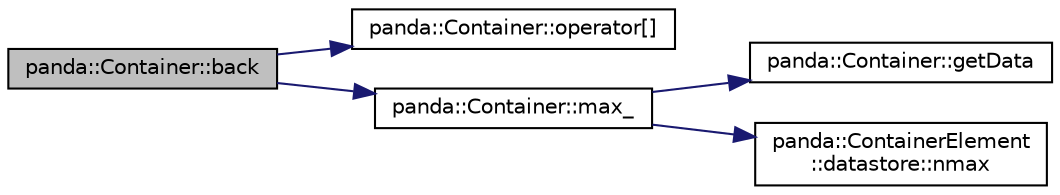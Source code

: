 digraph "panda::Container::back"
{
 // INTERACTIVE_SVG=YES
  edge [fontname="Helvetica",fontsize="10",labelfontname="Helvetica",labelfontsize="10"];
  node [fontname="Helvetica",fontsize="10",shape=record];
  rankdir="LR";
  Node1 [label="panda::Container::back",height=0.2,width=0.4,color="black", fillcolor="grey75", style="filled" fontcolor="black"];
  Node1 -> Node2 [color="midnightblue",fontsize="10",style="solid"];
  Node2 [label="panda::Container::operator[]",height=0.2,width=0.4,color="black", fillcolor="white", style="filled",URL="$classpanda_1_1Container.html#a249fc903c76cb3bbe91983d6d99c474f",tooltip="Element accessor with no range check. "];
  Node1 -> Node3 [color="midnightblue",fontsize="10",style="solid"];
  Node3 [label="panda::Container::max_",height=0.2,width=0.4,color="black", fillcolor="white", style="filled",URL="$classpanda_1_1Container.html#a0873333a978d458a525f855d73416e09"];
  Node3 -> Node4 [color="midnightblue",fontsize="10",style="solid"];
  Node4 [label="panda::Container::getData",height=0.2,width=0.4,color="black", fillcolor="white", style="filled",URL="$classpanda_1_1Container.html#ae8c189c8e337af593b268455a2dda89f"];
  Node3 -> Node5 [color="midnightblue",fontsize="10",style="solid"];
  Node5 [label="panda::ContainerElement\l::datastore::nmax",height=0.2,width=0.4,color="black", fillcolor="white", style="filled",URL="$structpanda_1_1ContainerElement_1_1datastore.html#aff3ea42523fa1d980435a5085c8f1289"];
}
